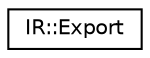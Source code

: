 digraph "Graphical Class Hierarchy"
{
  edge [fontname="Helvetica",fontsize="10",labelfontname="Helvetica",labelfontsize="10"];
  node [fontname="Helvetica",fontsize="10",shape=record];
  rankdir="LR";
  Node0 [label="IR::Export",height=0.2,width=0.4,color="black", fillcolor="white", style="filled",URL="$struct_i_r_1_1_export.html"];
}
